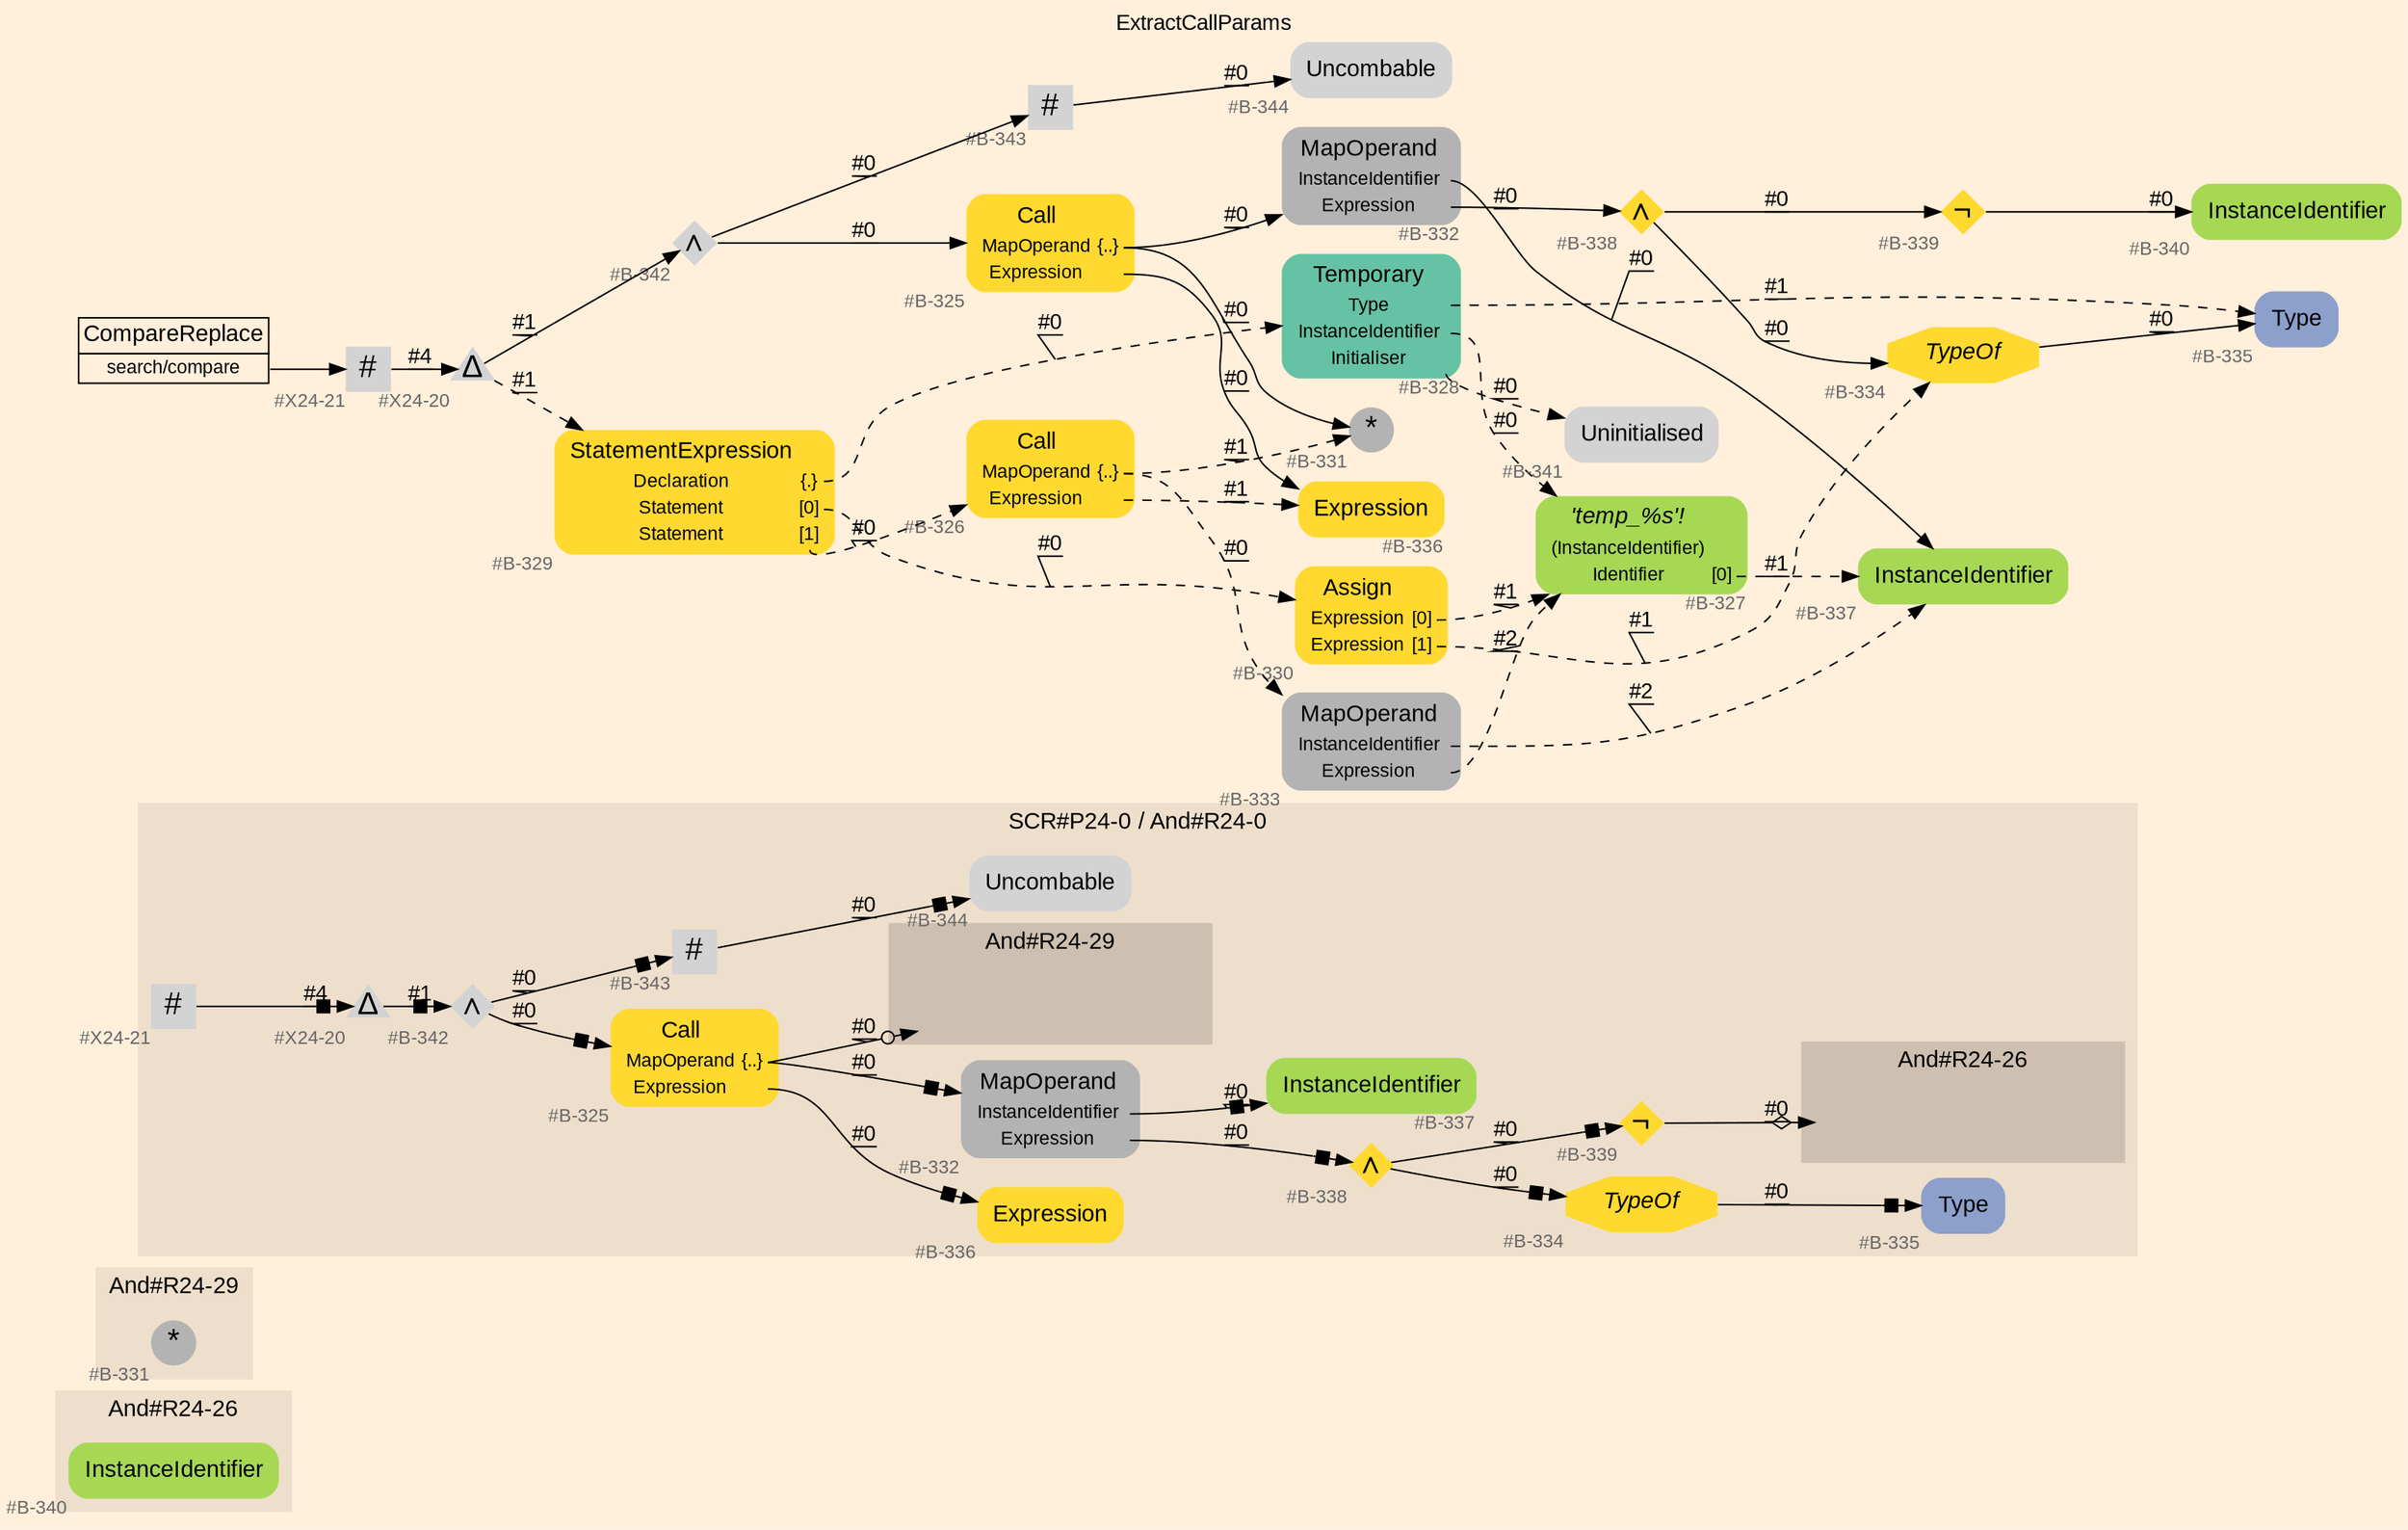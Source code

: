 digraph "ExtractCallParams" {
label = "ExtractCallParams"
labelloc = t
graph [
    rankdir = "LR"
    ranksep = 0.3
    bgcolor = antiquewhite1
    color = black
    fontcolor = black
    fontname = "Arial"
];
node [
    fontname = "Arial"
];
edge [
    fontname = "Arial"
];

// -------------------- figure And#R24-26 --------------------
// -------- region And#R24-26 ----------
subgraph "clusterAnd#R24-26" {
    label = "And#R24-26"
    style = "filled"
    color = antiquewhite2
    fontsize = "15"
    // -------- block And#R24-26/#B-340 ----------
    "And#R24-26/#B-340" [
        fillcolor = "/set28/5"
        xlabel = "#B-340"
        fontsize = "12"
        fontcolor = grey40
        shape = "plaintext"
        label = <<TABLE BORDER="0" CELLBORDER="0" CELLSPACING="0">
         <TR><TD><FONT COLOR="black" POINT-SIZE="15">InstanceIdentifier</FONT></TD></TR>
        </TABLE>>
        style = "rounded,filled"
    ];
    
}


// -------------------- figure And#R24-29 --------------------
// -------- region And#R24-29 ----------
subgraph "clusterAnd#R24-29" {
    label = "And#R24-29"
    style = "filled"
    color = antiquewhite2
    fontsize = "15"
    // -------- block And#R24-29/#B-331 ----------
    "And#R24-29/#B-331" [
        fillcolor = "/set28/8"
        xlabel = "#B-331"
        fontsize = "12"
        fontcolor = grey40
        shape = "circle"
        label = <<FONT COLOR="black" POINT-SIZE="20">*</FONT>>
        style = "filled"
        penwidth = 0.0
        fixedsize = true
        width = 0.4
        height = 0.4
    ];
    
}


// -------------------- figure And#R24-0 --------------------
// -------- region And#R24-0 ----------
subgraph "clusterAnd#R24-0" {
    label = "SCR#P24-0 / And#R24-0"
    style = "filled"
    color = antiquewhite2
    fontsize = "15"
    // -------- block And#R24-0/#B-335 ----------
    "And#R24-0/#B-335" [
        fillcolor = "/set28/3"
        xlabel = "#B-335"
        fontsize = "12"
        fontcolor = grey40
        shape = "plaintext"
        label = <<TABLE BORDER="0" CELLBORDER="0" CELLSPACING="0">
         <TR><TD><FONT COLOR="black" POINT-SIZE="15">Type</FONT></TD></TR>
        </TABLE>>
        style = "rounded,filled"
    ];
    
    // -------- block And#R24-0/#B-338 ----------
    "And#R24-0/#B-338" [
        fillcolor = "/set28/6"
        xlabel = "#B-338"
        fontsize = "12"
        fontcolor = grey40
        shape = "diamond"
        label = <<FONT COLOR="black" POINT-SIZE="20">∧</FONT>>
        style = "filled"
        penwidth = 0.0
        fixedsize = true
        width = 0.4
        height = 0.4
    ];
    
    // -------- block And#R24-0/#B-325 ----------
    "And#R24-0/#B-325" [
        fillcolor = "/set28/6"
        xlabel = "#B-325"
        fontsize = "12"
        fontcolor = grey40
        shape = "plaintext"
        label = <<TABLE BORDER="0" CELLBORDER="0" CELLSPACING="0">
         <TR><TD><FONT COLOR="black" POINT-SIZE="15">Call</FONT></TD></TR>
         <TR><TD><FONT COLOR="black" POINT-SIZE="12">MapOperand</FONT></TD><TD PORT="port0"><FONT COLOR="black" POINT-SIZE="12">{..}</FONT></TD></TR>
         <TR><TD><FONT COLOR="black" POINT-SIZE="12">Expression</FONT></TD><TD PORT="port1"></TD></TR>
        </TABLE>>
        style = "rounded,filled"
    ];
    
    // -------- block And#R24-0/#B-332 ----------
    "And#R24-0/#B-332" [
        fillcolor = "/set28/8"
        xlabel = "#B-332"
        fontsize = "12"
        fontcolor = grey40
        shape = "plaintext"
        label = <<TABLE BORDER="0" CELLBORDER="0" CELLSPACING="0">
         <TR><TD><FONT COLOR="black" POINT-SIZE="15">MapOperand</FONT></TD></TR>
         <TR><TD><FONT COLOR="black" POINT-SIZE="12">InstanceIdentifier</FONT></TD><TD PORT="port0"></TD></TR>
         <TR><TD><FONT COLOR="black" POINT-SIZE="12">Expression</FONT></TD><TD PORT="port1"></TD></TR>
        </TABLE>>
        style = "rounded,filled"
    ];
    
    // -------- block And#R24-0/#B-334 ----------
    "And#R24-0/#B-334" [
        fillcolor = "/set28/6"
        xlabel = "#B-334"
        fontsize = "12"
        fontcolor = grey40
        shape = "octagon"
        label = <<FONT COLOR="black" POINT-SIZE="15"><I>TypeOf</I></FONT>>
        style = "filled"
        penwidth = 0.0
    ];
    
    // -------- block And#R24-0/#B-336 ----------
    "And#R24-0/#B-336" [
        fillcolor = "/set28/6"
        xlabel = "#B-336"
        fontsize = "12"
        fontcolor = grey40
        shape = "plaintext"
        label = <<TABLE BORDER="0" CELLBORDER="0" CELLSPACING="0">
         <TR><TD><FONT COLOR="black" POINT-SIZE="15">Expression</FONT></TD></TR>
        </TABLE>>
        style = "rounded,filled"
    ];
    
    // -------- block And#R24-0/#B-337 ----------
    "And#R24-0/#B-337" [
        fillcolor = "/set28/5"
        xlabel = "#B-337"
        fontsize = "12"
        fontcolor = grey40
        shape = "plaintext"
        label = <<TABLE BORDER="0" CELLBORDER="0" CELLSPACING="0">
         <TR><TD><FONT COLOR="black" POINT-SIZE="15">InstanceIdentifier</FONT></TD></TR>
        </TABLE>>
        style = "rounded,filled"
    ];
    
    // -------- block And#R24-0/#B-339 ----------
    "And#R24-0/#B-339" [
        fillcolor = "/set28/6"
        xlabel = "#B-339"
        fontsize = "12"
        fontcolor = grey40
        shape = "diamond"
        label = <<FONT COLOR="black" POINT-SIZE="20">¬</FONT>>
        style = "filled"
        penwidth = 0.0
        fixedsize = true
        width = 0.4
        height = 0.4
    ];
    
    // -------- block And#R24-0/#B-342 ----------
    "And#R24-0/#B-342" [
        xlabel = "#B-342"
        fontsize = "12"
        fontcolor = grey40
        shape = "diamond"
        label = <<FONT COLOR="black" POINT-SIZE="20">∧</FONT>>
        style = "filled"
        penwidth = 0.0
        fixedsize = true
        width = 0.4
        height = 0.4
    ];
    
    // -------- block And#R24-0/#B-343 ----------
    "And#R24-0/#B-343" [
        xlabel = "#B-343"
        fontsize = "12"
        fontcolor = grey40
        shape = "square"
        label = <<FONT COLOR="black" POINT-SIZE="20">#</FONT>>
        style = "filled"
        penwidth = 0.0
        fixedsize = true
        width = 0.4
        height = 0.4
    ];
    
    // -------- block And#R24-0/#B-344 ----------
    "And#R24-0/#B-344" [
        xlabel = "#B-344"
        fontsize = "12"
        fontcolor = grey40
        shape = "plaintext"
        label = <<TABLE BORDER="0" CELLBORDER="0" CELLSPACING="0">
         <TR><TD><FONT COLOR="black" POINT-SIZE="15">Uncombable</FONT></TD></TR>
        </TABLE>>
        style = "rounded,filled"
    ];
    
    // -------- block And#R24-0/#X24-20 ----------
    "And#R24-0/#X24-20" [
        xlabel = "#X24-20"
        fontsize = "12"
        fontcolor = grey40
        shape = "triangle"
        label = <<FONT COLOR="black" POINT-SIZE="20">Δ</FONT>>
        style = "filled"
        penwidth = 0.0
        fixedsize = true
        width = 0.4
        height = 0.4
    ];
    
    // -------- block And#R24-0/#X24-21 ----------
    "And#R24-0/#X24-21" [
        xlabel = "#X24-21"
        fontsize = "12"
        fontcolor = grey40
        shape = "square"
        label = <<FONT COLOR="black" POINT-SIZE="20">#</FONT>>
        style = "filled"
        penwidth = 0.0
        fixedsize = true
        width = 0.4
        height = 0.4
    ];
    
    // -------- region And#R24-0/And#R24-29 ----------
    subgraph "clusterAnd#R24-0/And#R24-29" {
        label = "And#R24-29"
        style = "filled"
        color = antiquewhite3
        fontsize = "15"
        // -------- block And#R24-0/And#R24-29/#B-331 ----------
        "And#R24-0/And#R24-29/#B-331" [
            fillcolor = "/set28/8"
            xlabel = "#B-331"
            fontsize = "12"
            fontcolor = grey40
            shape = "none"
            style = "invisible"
        ];
        
    }
    
    // -------- region And#R24-0/And#R24-26 ----------
    subgraph "clusterAnd#R24-0/And#R24-26" {
        label = "And#R24-26"
        style = "filled"
        color = antiquewhite3
        fontsize = "15"
        // -------- block And#R24-0/And#R24-26/#B-340 ----------
        "And#R24-0/And#R24-26/#B-340" [
            fillcolor = "/set28/5"
            xlabel = "#B-340"
            fontsize = "12"
            fontcolor = grey40
            shape = "none"
            style = "invisible"
        ];
        
    }
    
}

"And#R24-0/#B-338" -> "And#R24-0/#B-334" [
    arrowhead="normalnonebox"
    label = "#0"
    decorate = true
    color = black
    fontcolor = black
];

"And#R24-0/#B-338" -> "And#R24-0/#B-339" [
    arrowhead="normalnonebox"
    label = "#0"
    decorate = true
    color = black
    fontcolor = black
];

"And#R24-0/#B-325":port0 -> "And#R24-0/And#R24-29/#B-331" [
    arrowhead="normalnoneodot"
    label = "#0"
    decorate = true
    color = black
    fontcolor = black
];

"And#R24-0/#B-325":port0 -> "And#R24-0/#B-332" [
    arrowhead="normalnonebox"
    label = "#0"
    decorate = true
    color = black
    fontcolor = black
];

"And#R24-0/#B-325":port1 -> "And#R24-0/#B-336" [
    arrowhead="normalnonebox"
    label = "#0"
    decorate = true
    color = black
    fontcolor = black
];

"And#R24-0/#B-332":port0 -> "And#R24-0/#B-337" [
    arrowhead="normalnonebox"
    label = "#0"
    decorate = true
    color = black
    fontcolor = black
];

"And#R24-0/#B-332":port1 -> "And#R24-0/#B-338" [
    arrowhead="normalnonebox"
    label = "#0"
    decorate = true
    color = black
    fontcolor = black
];

"And#R24-0/#B-334" -> "And#R24-0/#B-335" [
    arrowhead="normalnonebox"
    label = "#0"
    decorate = true
    color = black
    fontcolor = black
];

"And#R24-0/#B-339" -> "And#R24-0/And#R24-26/#B-340" [
    arrowhead="normalnoneodiamond"
    label = "#0"
    decorate = true
    color = black
    fontcolor = black
];

"And#R24-0/#B-342" -> "And#R24-0/#B-325" [
    arrowhead="normalnonebox"
    label = "#0"
    decorate = true
    color = black
    fontcolor = black
];

"And#R24-0/#B-342" -> "And#R24-0/#B-343" [
    arrowhead="normalnonebox"
    label = "#0"
    decorate = true
    color = black
    fontcolor = black
];

"And#R24-0/#B-343" -> "And#R24-0/#B-344" [
    arrowhead="normalnonebox"
    label = "#0"
    decorate = true
    color = black
    fontcolor = black
];

"And#R24-0/#X24-20" -> "And#R24-0/#B-342" [
    arrowhead="normalnonebox"
    label = "#1"
    decorate = true
    color = black
    fontcolor = black
];

"And#R24-0/#X24-21" -> "And#R24-0/#X24-20" [
    arrowhead="normalnonebox"
    label = "#4"
    decorate = true
    color = black
    fontcolor = black
];


// -------------------- transformation figure --------------------
// -------- block CR#X24-22 ----------
"CR#X24-22" [
    fillcolor = antiquewhite1
    fontsize = "12"
    fontcolor = grey40
    shape = "plaintext"
    label = <<TABLE BORDER="0" CELLBORDER="1" CELLSPACING="0">
     <TR><TD><FONT COLOR="black" POINT-SIZE="15">CompareReplace</FONT></TD></TR>
     <TR><TD PORT="port0"><FONT COLOR="black" POINT-SIZE="12">search/compare</FONT></TD></TR>
    </TABLE>>
    style = "filled"
    color = black
];

// -------- block #X24-21 ----------
"#X24-21" [
    xlabel = "#X24-21"
    fontsize = "12"
    fontcolor = grey40
    shape = "square"
    label = <<FONT COLOR="black" POINT-SIZE="20">#</FONT>>
    style = "filled"
    penwidth = 0.0
    fixedsize = true
    width = 0.4
    height = 0.4
];

// -------- block #X24-20 ----------
"#X24-20" [
    xlabel = "#X24-20"
    fontsize = "12"
    fontcolor = grey40
    shape = "triangle"
    label = <<FONT COLOR="black" POINT-SIZE="20">Δ</FONT>>
    style = "filled"
    penwidth = 0.0
    fixedsize = true
    width = 0.4
    height = 0.4
];

// -------- block #B-342 ----------
"#B-342" [
    xlabel = "#B-342"
    fontsize = "12"
    fontcolor = grey40
    shape = "diamond"
    label = <<FONT COLOR="black" POINT-SIZE="20">∧</FONT>>
    style = "filled"
    penwidth = 0.0
    fixedsize = true
    width = 0.4
    height = 0.4
];

// -------- block #B-325 ----------
"#B-325" [
    fillcolor = "/set28/6"
    xlabel = "#B-325"
    fontsize = "12"
    fontcolor = grey40
    shape = "plaintext"
    label = <<TABLE BORDER="0" CELLBORDER="0" CELLSPACING="0">
     <TR><TD><FONT COLOR="black" POINT-SIZE="15">Call</FONT></TD></TR>
     <TR><TD><FONT COLOR="black" POINT-SIZE="12">MapOperand</FONT></TD><TD PORT="port0"><FONT COLOR="black" POINT-SIZE="12">{..}</FONT></TD></TR>
     <TR><TD><FONT COLOR="black" POINT-SIZE="12">Expression</FONT></TD><TD PORT="port1"></TD></TR>
    </TABLE>>
    style = "rounded,filled"
];

// -------- block #B-331 ----------
"#B-331" [
    fillcolor = "/set28/8"
    xlabel = "#B-331"
    fontsize = "12"
    fontcolor = grey40
    shape = "circle"
    label = <<FONT COLOR="black" POINT-SIZE="20">*</FONT>>
    style = "filled"
    penwidth = 0.0
    fixedsize = true
    width = 0.4
    height = 0.4
];

// -------- block #B-332 ----------
"#B-332" [
    fillcolor = "/set28/8"
    xlabel = "#B-332"
    fontsize = "12"
    fontcolor = grey40
    shape = "plaintext"
    label = <<TABLE BORDER="0" CELLBORDER="0" CELLSPACING="0">
     <TR><TD><FONT COLOR="black" POINT-SIZE="15">MapOperand</FONT></TD></TR>
     <TR><TD><FONT COLOR="black" POINT-SIZE="12">InstanceIdentifier</FONT></TD><TD PORT="port0"></TD></TR>
     <TR><TD><FONT COLOR="black" POINT-SIZE="12">Expression</FONT></TD><TD PORT="port1"></TD></TR>
    </TABLE>>
    style = "rounded,filled"
];

// -------- block #B-337 ----------
"#B-337" [
    fillcolor = "/set28/5"
    xlabel = "#B-337"
    fontsize = "12"
    fontcolor = grey40
    shape = "plaintext"
    label = <<TABLE BORDER="0" CELLBORDER="0" CELLSPACING="0">
     <TR><TD><FONT COLOR="black" POINT-SIZE="15">InstanceIdentifier</FONT></TD></TR>
    </TABLE>>
    style = "rounded,filled"
];

// -------- block #B-338 ----------
"#B-338" [
    fillcolor = "/set28/6"
    xlabel = "#B-338"
    fontsize = "12"
    fontcolor = grey40
    shape = "diamond"
    label = <<FONT COLOR="black" POINT-SIZE="20">∧</FONT>>
    style = "filled"
    penwidth = 0.0
    fixedsize = true
    width = 0.4
    height = 0.4
];

// -------- block #B-334 ----------
"#B-334" [
    fillcolor = "/set28/6"
    xlabel = "#B-334"
    fontsize = "12"
    fontcolor = grey40
    shape = "octagon"
    label = <<FONT COLOR="black" POINT-SIZE="15"><I>TypeOf</I></FONT>>
    style = "filled"
    penwidth = 0.0
];

// -------- block #B-335 ----------
"#B-335" [
    fillcolor = "/set28/3"
    xlabel = "#B-335"
    fontsize = "12"
    fontcolor = grey40
    shape = "plaintext"
    label = <<TABLE BORDER="0" CELLBORDER="0" CELLSPACING="0">
     <TR><TD><FONT COLOR="black" POINT-SIZE="15">Type</FONT></TD></TR>
    </TABLE>>
    style = "rounded,filled"
];

// -------- block #B-339 ----------
"#B-339" [
    fillcolor = "/set28/6"
    xlabel = "#B-339"
    fontsize = "12"
    fontcolor = grey40
    shape = "diamond"
    label = <<FONT COLOR="black" POINT-SIZE="20">¬</FONT>>
    style = "filled"
    penwidth = 0.0
    fixedsize = true
    width = 0.4
    height = 0.4
];

// -------- block #B-340 ----------
"#B-340" [
    fillcolor = "/set28/5"
    xlabel = "#B-340"
    fontsize = "12"
    fontcolor = grey40
    shape = "plaintext"
    label = <<TABLE BORDER="0" CELLBORDER="0" CELLSPACING="0">
     <TR><TD><FONT COLOR="black" POINT-SIZE="15">InstanceIdentifier</FONT></TD></TR>
    </TABLE>>
    style = "rounded,filled"
];

// -------- block #B-336 ----------
"#B-336" [
    fillcolor = "/set28/6"
    xlabel = "#B-336"
    fontsize = "12"
    fontcolor = grey40
    shape = "plaintext"
    label = <<TABLE BORDER="0" CELLBORDER="0" CELLSPACING="0">
     <TR><TD><FONT COLOR="black" POINT-SIZE="15">Expression</FONT></TD></TR>
    </TABLE>>
    style = "rounded,filled"
];

// -------- block #B-343 ----------
"#B-343" [
    xlabel = "#B-343"
    fontsize = "12"
    fontcolor = grey40
    shape = "square"
    label = <<FONT COLOR="black" POINT-SIZE="20">#</FONT>>
    style = "filled"
    penwidth = 0.0
    fixedsize = true
    width = 0.4
    height = 0.4
];

// -------- block #B-344 ----------
"#B-344" [
    xlabel = "#B-344"
    fontsize = "12"
    fontcolor = grey40
    shape = "plaintext"
    label = <<TABLE BORDER="0" CELLBORDER="0" CELLSPACING="0">
     <TR><TD><FONT COLOR="black" POINT-SIZE="15">Uncombable</FONT></TD></TR>
    </TABLE>>
    style = "rounded,filled"
];

// -------- block #B-329 ----------
"#B-329" [
    fillcolor = "/set28/6"
    xlabel = "#B-329"
    fontsize = "12"
    fontcolor = grey40
    shape = "plaintext"
    label = <<TABLE BORDER="0" CELLBORDER="0" CELLSPACING="0">
     <TR><TD><FONT COLOR="black" POINT-SIZE="15">StatementExpression</FONT></TD></TR>
     <TR><TD><FONT COLOR="black" POINT-SIZE="12">Declaration</FONT></TD><TD PORT="port0"><FONT COLOR="black" POINT-SIZE="12">{.}</FONT></TD></TR>
     <TR><TD><FONT COLOR="black" POINT-SIZE="12">Statement</FONT></TD><TD PORT="port1"><FONT COLOR="black" POINT-SIZE="12">[0]</FONT></TD></TR>
     <TR><TD><FONT COLOR="black" POINT-SIZE="12">Statement</FONT></TD><TD PORT="port2"><FONT COLOR="black" POINT-SIZE="12">[1]</FONT></TD></TR>
    </TABLE>>
    style = "rounded,filled"
];

// -------- block #B-328 ----------
"#B-328" [
    fillcolor = "/set28/1"
    xlabel = "#B-328"
    fontsize = "12"
    fontcolor = grey40
    shape = "plaintext"
    label = <<TABLE BORDER="0" CELLBORDER="0" CELLSPACING="0">
     <TR><TD><FONT COLOR="black" POINT-SIZE="15">Temporary</FONT></TD></TR>
     <TR><TD><FONT COLOR="black" POINT-SIZE="12">Type</FONT></TD><TD PORT="port0"></TD></TR>
     <TR><TD><FONT COLOR="black" POINT-SIZE="12">InstanceIdentifier</FONT></TD><TD PORT="port1"></TD></TR>
     <TR><TD><FONT COLOR="black" POINT-SIZE="12">Initialiser</FONT></TD><TD PORT="port2"></TD></TR>
    </TABLE>>
    style = "rounded,filled"
];

// -------- block #B-327 ----------
"#B-327" [
    fillcolor = "/set28/5"
    xlabel = "#B-327"
    fontsize = "12"
    fontcolor = grey40
    shape = "plaintext"
    label = <<TABLE BORDER="0" CELLBORDER="0" CELLSPACING="0">
     <TR><TD><FONT COLOR="black" POINT-SIZE="15"><I>'temp_%s'!</I></FONT></TD></TR>
     <TR><TD><FONT COLOR="black" POINT-SIZE="12">(InstanceIdentifier)</FONT></TD><TD PORT="port0"></TD></TR>
     <TR><TD><FONT COLOR="black" POINT-SIZE="12">Identifier</FONT></TD><TD PORT="port1"><FONT COLOR="black" POINT-SIZE="12">[0]</FONT></TD></TR>
    </TABLE>>
    style = "rounded,filled"
];

// -------- block #B-341 ----------
"#B-341" [
    xlabel = "#B-341"
    fontsize = "12"
    fontcolor = grey40
    shape = "plaintext"
    label = <<TABLE BORDER="0" CELLBORDER="0" CELLSPACING="0">
     <TR><TD><FONT COLOR="black" POINT-SIZE="15">Uninitialised</FONT></TD></TR>
    </TABLE>>
    style = "rounded,filled"
];

// -------- block #B-330 ----------
"#B-330" [
    fillcolor = "/set28/6"
    xlabel = "#B-330"
    fontsize = "12"
    fontcolor = grey40
    shape = "plaintext"
    label = <<TABLE BORDER="0" CELLBORDER="0" CELLSPACING="0">
     <TR><TD><FONT COLOR="black" POINT-SIZE="15">Assign</FONT></TD></TR>
     <TR><TD><FONT COLOR="black" POINT-SIZE="12">Expression</FONT></TD><TD PORT="port0"><FONT COLOR="black" POINT-SIZE="12">[0]</FONT></TD></TR>
     <TR><TD><FONT COLOR="black" POINT-SIZE="12">Expression</FONT></TD><TD PORT="port1"><FONT COLOR="black" POINT-SIZE="12">[1]</FONT></TD></TR>
    </TABLE>>
    style = "rounded,filled"
];

// -------- block #B-326 ----------
"#B-326" [
    fillcolor = "/set28/6"
    xlabel = "#B-326"
    fontsize = "12"
    fontcolor = grey40
    shape = "plaintext"
    label = <<TABLE BORDER="0" CELLBORDER="0" CELLSPACING="0">
     <TR><TD><FONT COLOR="black" POINT-SIZE="15">Call</FONT></TD></TR>
     <TR><TD><FONT COLOR="black" POINT-SIZE="12">MapOperand</FONT></TD><TD PORT="port0"><FONT COLOR="black" POINT-SIZE="12">{..}</FONT></TD></TR>
     <TR><TD><FONT COLOR="black" POINT-SIZE="12">Expression</FONT></TD><TD PORT="port1"></TD></TR>
    </TABLE>>
    style = "rounded,filled"
];

// -------- block #B-333 ----------
"#B-333" [
    fillcolor = "/set28/8"
    xlabel = "#B-333"
    fontsize = "12"
    fontcolor = grey40
    shape = "plaintext"
    label = <<TABLE BORDER="0" CELLBORDER="0" CELLSPACING="0">
     <TR><TD><FONT COLOR="black" POINT-SIZE="15">MapOperand</FONT></TD></TR>
     <TR><TD><FONT COLOR="black" POINT-SIZE="12">InstanceIdentifier</FONT></TD><TD PORT="port0"></TD></TR>
     <TR><TD><FONT COLOR="black" POINT-SIZE="12">Expression</FONT></TD><TD PORT="port1"></TD></TR>
    </TABLE>>
    style = "rounded,filled"
];

"CR#X24-22":port0 -> "#X24-21" [
    label = ""
    decorate = true
    color = black
    fontcolor = black
];

"#X24-21" -> "#X24-20" [
    label = "#4"
    decorate = true
    color = black
    fontcolor = black
];

"#X24-20" -> "#B-342" [
    label = "#1"
    decorate = true
    color = black
    fontcolor = black
];

"#X24-20" -> "#B-329" [
    style="dashed"
    label = "#1"
    decorate = true
    color = black
    fontcolor = black
];

"#B-342" -> "#B-325" [
    label = "#0"
    decorate = true
    color = black
    fontcolor = black
];

"#B-342" -> "#B-343" [
    label = "#0"
    decorate = true
    color = black
    fontcolor = black
];

"#B-325":port0 -> "#B-331" [
    label = "#0"
    decorate = true
    color = black
    fontcolor = black
];

"#B-325":port0 -> "#B-332" [
    label = "#0"
    decorate = true
    color = black
    fontcolor = black
];

"#B-325":port1 -> "#B-336" [
    label = "#0"
    decorate = true
    color = black
    fontcolor = black
];

"#B-332":port0 -> "#B-337" [
    label = "#0"
    decorate = true
    color = black
    fontcolor = black
];

"#B-332":port1 -> "#B-338" [
    label = "#0"
    decorate = true
    color = black
    fontcolor = black
];

"#B-338" -> "#B-334" [
    label = "#0"
    decorate = true
    color = black
    fontcolor = black
];

"#B-338" -> "#B-339" [
    label = "#0"
    decorate = true
    color = black
    fontcolor = black
];

"#B-334" -> "#B-335" [
    label = "#0"
    decorate = true
    color = black
    fontcolor = black
];

"#B-339" -> "#B-340" [
    label = "#0"
    decorate = true
    color = black
    fontcolor = black
];

"#B-343" -> "#B-344" [
    label = "#0"
    decorate = true
    color = black
    fontcolor = black
];

"#B-329":port0 -> "#B-328" [
    style="dashed"
    label = "#0"
    decorate = true
    color = black
    fontcolor = black
];

"#B-329":port1 -> "#B-330" [
    style="dashed"
    label = "#0"
    decorate = true
    color = black
    fontcolor = black
];

"#B-329":port2 -> "#B-326" [
    style="dashed"
    label = "#0"
    decorate = true
    color = black
    fontcolor = black
];

"#B-328":port0 -> "#B-335" [
    style="dashed"
    label = "#1"
    decorate = true
    color = black
    fontcolor = black
];

"#B-328":port1 -> "#B-327" [
    style="dashed"
    label = "#0"
    decorate = true
    color = black
    fontcolor = black
];

"#B-328":port2 -> "#B-341" [
    style="dashed"
    label = "#0"
    decorate = true
    color = black
    fontcolor = black
];

"#B-327":port1 -> "#B-337" [
    style="dashed"
    label = "#1"
    decorate = true
    color = black
    fontcolor = black
];

"#B-330":port0 -> "#B-327" [
    style="dashed"
    label = "#1"
    decorate = true
    color = black
    fontcolor = black
];

"#B-330":port1 -> "#B-334" [
    style="dashed"
    label = "#1"
    decorate = true
    color = black
    fontcolor = black
];

"#B-326":port0 -> "#B-331" [
    style="dashed"
    label = "#1"
    decorate = true
    color = black
    fontcolor = black
];

"#B-326":port0 -> "#B-333" [
    style="dashed"
    label = "#0"
    decorate = true
    color = black
    fontcolor = black
];

"#B-326":port1 -> "#B-336" [
    style="dashed"
    label = "#1"
    decorate = true
    color = black
    fontcolor = black
];

"#B-333":port0 -> "#B-337" [
    style="dashed"
    label = "#2"
    decorate = true
    color = black
    fontcolor = black
];

"#B-333":port1 -> "#B-327" [
    style="dashed"
    label = "#2"
    decorate = true
    color = black
    fontcolor = black
];


}
